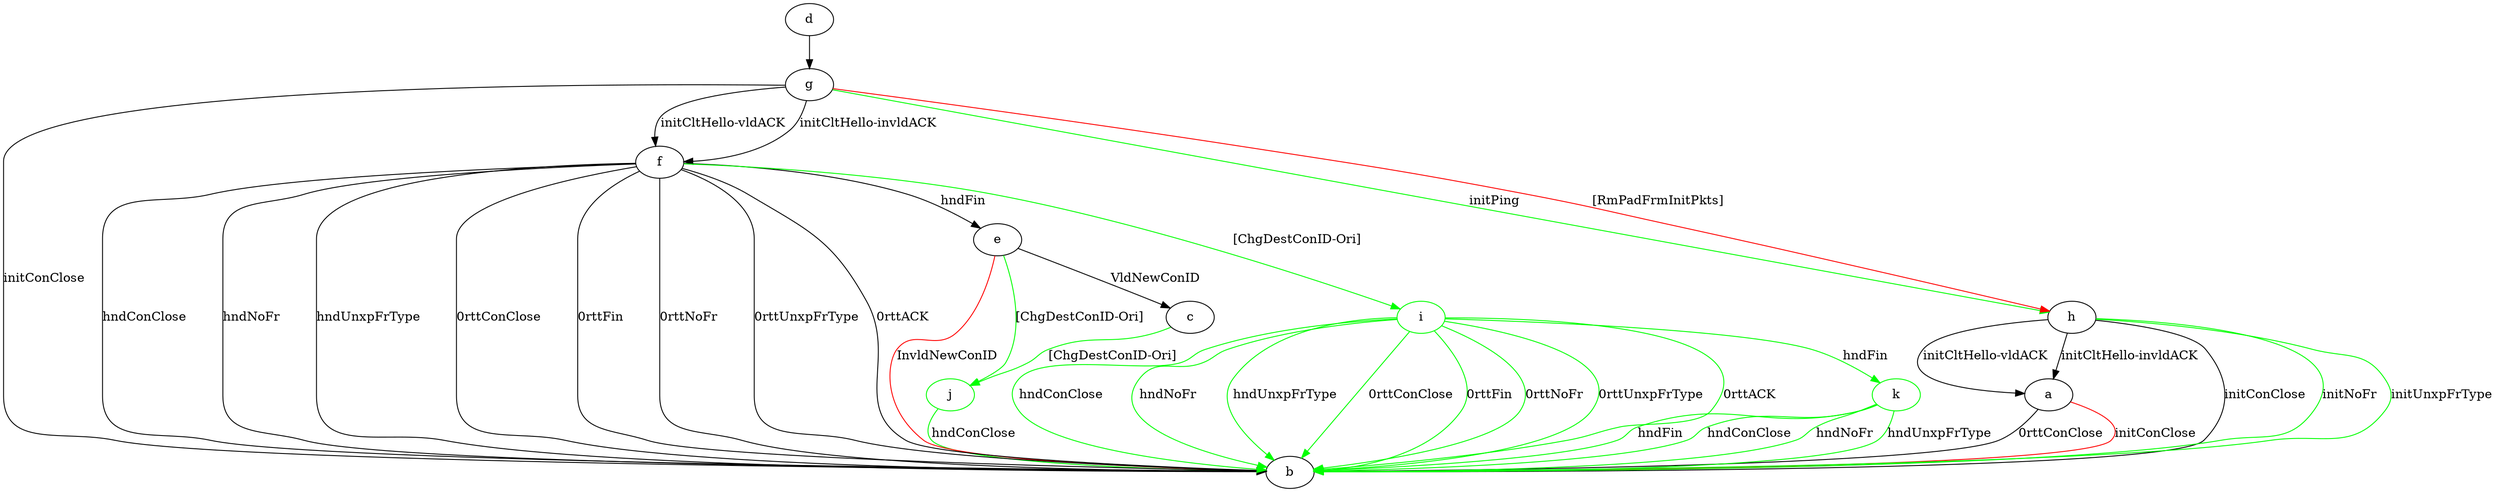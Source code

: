 digraph "" {
	a -> b	[key=0,
		label="0rttConClose "];
	a -> b	[key=1,
		color=red,
		label="initConClose "];
	j	[color=green];
	c -> j	[key=0,
		color=green,
		label="[ChgDestConID-Ori] "];
	d -> g	[key=0];
	e -> b	[key=0,
		color=red,
		label="InvldNewConID "];
	e -> c	[key=0,
		label="VldNewConID "];
	e -> j	[key=0,
		color=green,
		label="[ChgDestConID-Ori] "];
	f -> b	[key=0,
		label="hndConClose "];
	f -> b	[key=1,
		label="hndNoFr "];
	f -> b	[key=2,
		label="hndUnxpFrType "];
	f -> b	[key=3,
		label="0rttConClose "];
	f -> b	[key=4,
		label="0rttFin "];
	f -> b	[key=5,
		label="0rttNoFr "];
	f -> b	[key=6,
		label="0rttUnxpFrType "];
	f -> b	[key=7,
		label="0rttACK "];
	f -> e	[key=0,
		label="hndFin "];
	i	[color=green];
	f -> i	[key=0,
		color=green,
		label="[ChgDestConID-Ori] "];
	g -> b	[key=0,
		label="initConClose "];
	g -> f	[key=0,
		label="initCltHello-vldACK "];
	g -> f	[key=1,
		label="initCltHello-invldACK "];
	g -> h	[key=0,
		color=green,
		label="initPing "];
	g -> h	[key=1,
		color=red,
		label="[RmPadFrmInitPkts] "];
	h -> a	[key=0,
		label="initCltHello-vldACK "];
	h -> a	[key=1,
		label="initCltHello-invldACK "];
	h -> b	[key=0,
		label="initConClose "];
	h -> b	[key=1,
		color=green,
		label="initNoFr "];
	h -> b	[key=2,
		color=green,
		label="initUnxpFrType "];
	i -> b	[key=0,
		color=green,
		label="hndConClose "];
	i -> b	[key=1,
		color=green,
		label="hndNoFr "];
	i -> b	[key=2,
		color=green,
		label="hndUnxpFrType "];
	i -> b	[key=3,
		color=green,
		label="0rttConClose "];
	i -> b	[key=4,
		color=green,
		label="0rttFin "];
	i -> b	[key=5,
		color=green,
		label="0rttNoFr "];
	i -> b	[key=6,
		color=green,
		label="0rttUnxpFrType "];
	i -> b	[key=7,
		color=green,
		label="0rttACK "];
	k	[color=green];
	i -> k	[key=0,
		color=green,
		label="hndFin "];
	j -> b	[key=0,
		color=green,
		label="hndConClose "];
	k -> b	[key=0,
		color=green,
		label="hndFin "];
	k -> b	[key=1,
		color=green,
		label="hndConClose "];
	k -> b	[key=2,
		color=green,
		label="hndNoFr "];
	k -> b	[key=3,
		color=green,
		label="hndUnxpFrType "];
}
